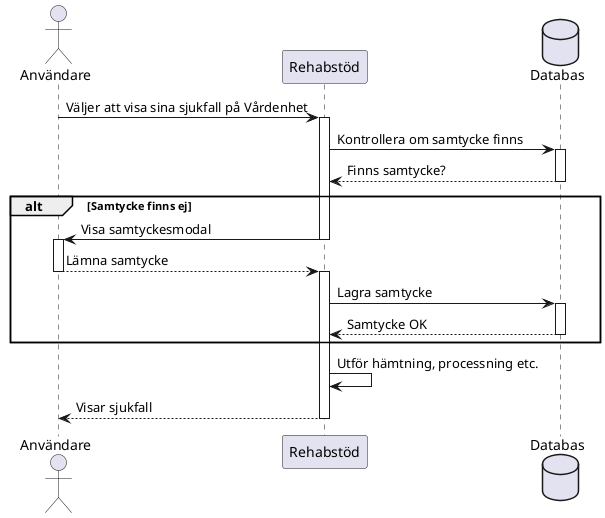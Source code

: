 @startuml
actor Användare
Användare -> Rehabstöd: Väljer att visa sina sjukfall på Vårdenhet
activate Rehabstöd
database Databas

    Rehabstöd -> Databas: Kontrollera om samtycke finns
    activate Databas
    Databas --> Rehabstöd: Finns samtycke?
    deactivate Databas
    alt Samtycke finns ej
        Rehabstöd -> Användare: Visa samtyckesmodal
        deactivate Rehabstöd
        activate Användare
        Användare --> Rehabstöd: Lämna samtycke
        deactivate Användare
        activate Rehabstöd

        Rehabstöd -> Databas: Lagra samtycke
        activate Databas
        Databas --> Rehabstöd: Samtycke OK
        deactivate Databas
    end
Rehabstöd -> Rehabstöd: Utför hämtning, processning etc.
Rehabstöd --> Användare: Visar sjukfall
deactivate Rehabstöd
@enduml
